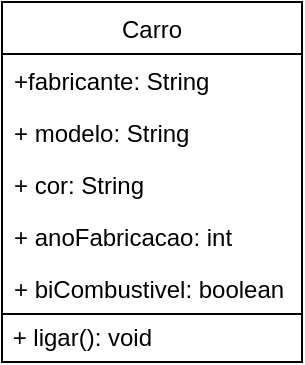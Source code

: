 <mxfile version="20.8.23" type="device"><diagram name="Página-1" id="8zyIDaRE-rLFovr-UpNz"><mxGraphModel dx="681" dy="445" grid="1" gridSize="10" guides="1" tooltips="1" connect="1" arrows="1" fold="1" page="1" pageScale="1" pageWidth="827" pageHeight="1169" math="0" shadow="0"><root><mxCell id="0"/><mxCell id="1" parent="0"/><mxCell id="GOWUQVEjn07nyr_KxyKs-1" value="Carro" style="swimlane;fontStyle=0;childLayout=stackLayout;horizontal=1;startSize=26;fillColor=none;horizontalStack=0;resizeParent=1;resizeParentMax=0;resizeLast=0;collapsible=1;marginBottom=0;" vertex="1" parent="1"><mxGeometry x="260" y="180" width="150" height="180" as="geometry"/></mxCell><mxCell id="GOWUQVEjn07nyr_KxyKs-2" value="+fabricante: String" style="text;strokeColor=none;fillColor=none;align=left;verticalAlign=top;spacingLeft=4;spacingRight=4;overflow=hidden;rotatable=0;points=[[0,0.5],[1,0.5]];portConstraint=eastwest;" vertex="1" parent="GOWUQVEjn07nyr_KxyKs-1"><mxGeometry y="26" width="150" height="26" as="geometry"/></mxCell><mxCell id="GOWUQVEjn07nyr_KxyKs-3" value="+ modelo: String" style="text;strokeColor=none;fillColor=none;align=left;verticalAlign=top;spacingLeft=4;spacingRight=4;overflow=hidden;rotatable=0;points=[[0,0.5],[1,0.5]];portConstraint=eastwest;" vertex="1" parent="GOWUQVEjn07nyr_KxyKs-1"><mxGeometry y="52" width="150" height="26" as="geometry"/></mxCell><mxCell id="GOWUQVEjn07nyr_KxyKs-4" value="+ cor: String" style="text;strokeColor=none;fillColor=none;align=left;verticalAlign=top;spacingLeft=4;spacingRight=4;overflow=hidden;rotatable=0;points=[[0,0.5],[1,0.5]];portConstraint=eastwest;" vertex="1" parent="GOWUQVEjn07nyr_KxyKs-1"><mxGeometry y="78" width="150" height="26" as="geometry"/></mxCell><mxCell id="GOWUQVEjn07nyr_KxyKs-6" value="+ anoFabricacao: int" style="text;strokeColor=none;fillColor=none;align=left;verticalAlign=top;spacingLeft=4;spacingRight=4;overflow=hidden;rotatable=0;points=[[0,0.5],[1,0.5]];portConstraint=eastwest;" vertex="1" parent="GOWUQVEjn07nyr_KxyKs-1"><mxGeometry y="104" width="150" height="26" as="geometry"/></mxCell><mxCell id="GOWUQVEjn07nyr_KxyKs-7" value="+ biCombustivel: boolean" style="text;strokeColor=none;fillColor=none;align=left;verticalAlign=top;spacingLeft=4;spacingRight=4;overflow=hidden;rotatable=0;points=[[0,0.5],[1,0.5]];portConstraint=eastwest;" vertex="1" parent="GOWUQVEjn07nyr_KxyKs-1"><mxGeometry y="130" width="150" height="26" as="geometry"/></mxCell><mxCell id="GOWUQVEjn07nyr_KxyKs-13" value="&amp;nbsp;+ ligar(): void" style="whiteSpace=wrap;html=1;align=left;" vertex="1" parent="GOWUQVEjn07nyr_KxyKs-1"><mxGeometry y="156" width="150" height="24" as="geometry"/></mxCell></root></mxGraphModel></diagram></mxfile>